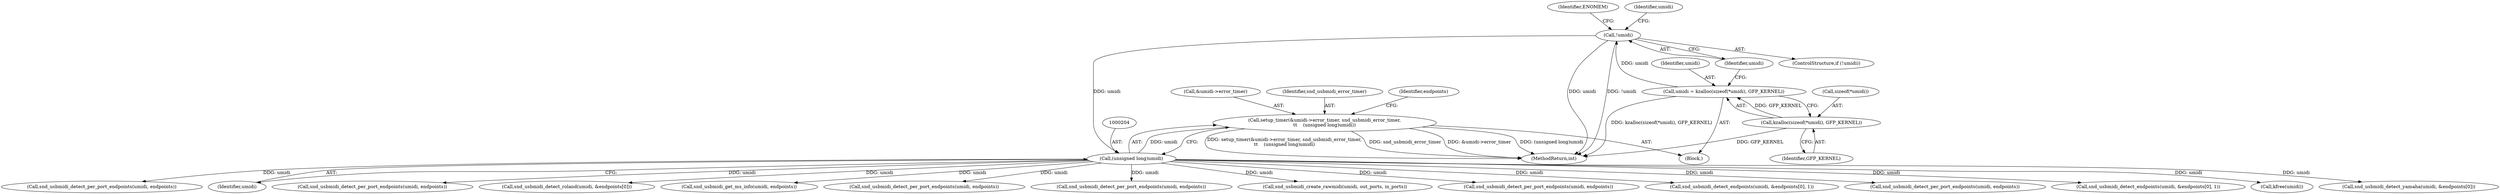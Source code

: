 digraph "0_linux_07d86ca93db7e5cdf4743564d98292042ec21af7@pointer" {
"1000197" [label="(Call,setup_timer(&umidi->error_timer, snd_usbmidi_error_timer,\n\t\t    (unsigned long)umidi))"];
"1000203" [label="(Call,(unsigned long)umidi)"];
"1000129" [label="(Call,!umidi)"];
"1000121" [label="(Call,umidi = kzalloc(sizeof(*umidi), GFP_KERNEL))"];
"1000123" [label="(Call,kzalloc(sizeof(*umidi), GFP_KERNEL))"];
"1000198" [label="(Call,&umidi->error_timer)"];
"1000398" [label="(Call,snd_usbmidi_detect_per_port_endpoints(umidi, endpoints))"];
"1000205" [label="(Identifier,umidi)"];
"1000122" [label="(Identifier,umidi)"];
"1000441" [label="(Call,snd_usbmidi_detect_per_port_endpoints(umidi, endpoints))"];
"1000281" [label="(Call,snd_usbmidi_detect_roland(umidi, &endpoints[0]))"];
"1000197" [label="(Call,setup_timer(&umidi->error_timer, snd_usbmidi_error_timer,\n\t\t    (unsigned long)umidi))"];
"1000123" [label="(Call,kzalloc(sizeof(*umidi), GFP_KERNEL))"];
"1000222" [label="(Call,snd_usbmidi_get_ms_info(umidi, endpoints))"];
"1000318" [label="(Call,snd_usbmidi_detect_per_port_endpoints(umidi, endpoints))"];
"1000130" [label="(Identifier,umidi)"];
"1000454" [label="(Call,snd_usbmidi_detect_per_port_endpoints(umidi, endpoints))"];
"1000518" [label="(Call,snd_usbmidi_create_rawmidi(umidi, out_ports, in_ports))"];
"1000202" [label="(Identifier,snd_usbmidi_error_timer)"];
"1000572" [label="(MethodReturn,int)"];
"1000121" [label="(Call,umidi = kzalloc(sizeof(*umidi), GFP_KERNEL))"];
"1000133" [label="(Identifier,ENOMEM)"];
"1000114" [label="(Block,)"];
"1000385" [label="(Call,snd_usbmidi_detect_per_port_endpoints(umidi, endpoints))"];
"1000136" [label="(Identifier,umidi)"];
"1000260" [label="(Call,snd_usbmidi_detect_endpoints(umidi, &endpoints[0], 1))"];
"1000129" [label="(Call,!umidi)"];
"1000345" [label="(Call,snd_usbmidi_detect_per_port_endpoints(umidi, endpoints))"];
"1000368" [label="(Call,snd_usbmidi_detect_endpoints(umidi, &endpoints[0], 1))"];
"1000207" [label="(Identifier,endpoints)"];
"1000127" [label="(Identifier,GFP_KERNEL)"];
"1000203" [label="(Call,(unsigned long)umidi)"];
"1000128" [label="(ControlStructure,if (!umidi))"];
"1000480" [label="(Call,kfree(umidi))"];
"1000271" [label="(Call,snd_usbmidi_detect_yamaha(umidi, &endpoints[0]))"];
"1000124" [label="(Call,sizeof(*umidi))"];
"1000197" -> "1000114"  [label="AST: "];
"1000197" -> "1000203"  [label="CFG: "];
"1000198" -> "1000197"  [label="AST: "];
"1000202" -> "1000197"  [label="AST: "];
"1000203" -> "1000197"  [label="AST: "];
"1000207" -> "1000197"  [label="CFG: "];
"1000197" -> "1000572"  [label="DDG: (unsigned long)umidi"];
"1000197" -> "1000572"  [label="DDG: setup_timer(&umidi->error_timer, snd_usbmidi_error_timer,\n\t\t    (unsigned long)umidi)"];
"1000197" -> "1000572"  [label="DDG: snd_usbmidi_error_timer"];
"1000197" -> "1000572"  [label="DDG: &umidi->error_timer"];
"1000203" -> "1000197"  [label="DDG: umidi"];
"1000203" -> "1000205"  [label="CFG: "];
"1000204" -> "1000203"  [label="AST: "];
"1000205" -> "1000203"  [label="AST: "];
"1000129" -> "1000203"  [label="DDG: umidi"];
"1000203" -> "1000222"  [label="DDG: umidi"];
"1000203" -> "1000260"  [label="DDG: umidi"];
"1000203" -> "1000271"  [label="DDG: umidi"];
"1000203" -> "1000281"  [label="DDG: umidi"];
"1000203" -> "1000318"  [label="DDG: umidi"];
"1000203" -> "1000345"  [label="DDG: umidi"];
"1000203" -> "1000368"  [label="DDG: umidi"];
"1000203" -> "1000385"  [label="DDG: umidi"];
"1000203" -> "1000398"  [label="DDG: umidi"];
"1000203" -> "1000441"  [label="DDG: umidi"];
"1000203" -> "1000454"  [label="DDG: umidi"];
"1000203" -> "1000480"  [label="DDG: umidi"];
"1000203" -> "1000518"  [label="DDG: umidi"];
"1000129" -> "1000128"  [label="AST: "];
"1000129" -> "1000130"  [label="CFG: "];
"1000130" -> "1000129"  [label="AST: "];
"1000133" -> "1000129"  [label="CFG: "];
"1000136" -> "1000129"  [label="CFG: "];
"1000129" -> "1000572"  [label="DDG: umidi"];
"1000129" -> "1000572"  [label="DDG: !umidi"];
"1000121" -> "1000129"  [label="DDG: umidi"];
"1000121" -> "1000114"  [label="AST: "];
"1000121" -> "1000123"  [label="CFG: "];
"1000122" -> "1000121"  [label="AST: "];
"1000123" -> "1000121"  [label="AST: "];
"1000130" -> "1000121"  [label="CFG: "];
"1000121" -> "1000572"  [label="DDG: kzalloc(sizeof(*umidi), GFP_KERNEL)"];
"1000123" -> "1000121"  [label="DDG: GFP_KERNEL"];
"1000123" -> "1000127"  [label="CFG: "];
"1000124" -> "1000123"  [label="AST: "];
"1000127" -> "1000123"  [label="AST: "];
"1000123" -> "1000572"  [label="DDG: GFP_KERNEL"];
}
